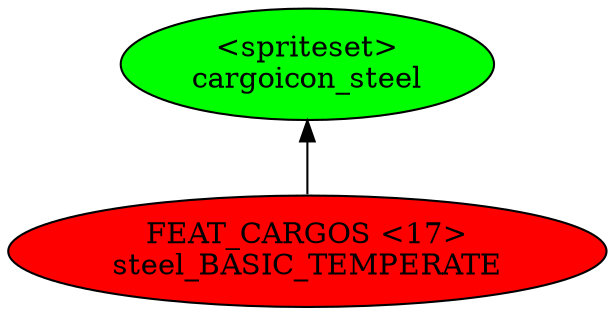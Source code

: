 digraph {
rankdir="BT"
cargoicon_steel [fillcolor=green style="filled" label="<spriteset>\ncargoicon_steel"]
steel_BASIC_TEMPERATE [fillcolor=red style="filled" label="FEAT_CARGOS <17>\nsteel_BASIC_TEMPERATE"]
steel_BASIC_TEMPERATE->cargoicon_steel
}
